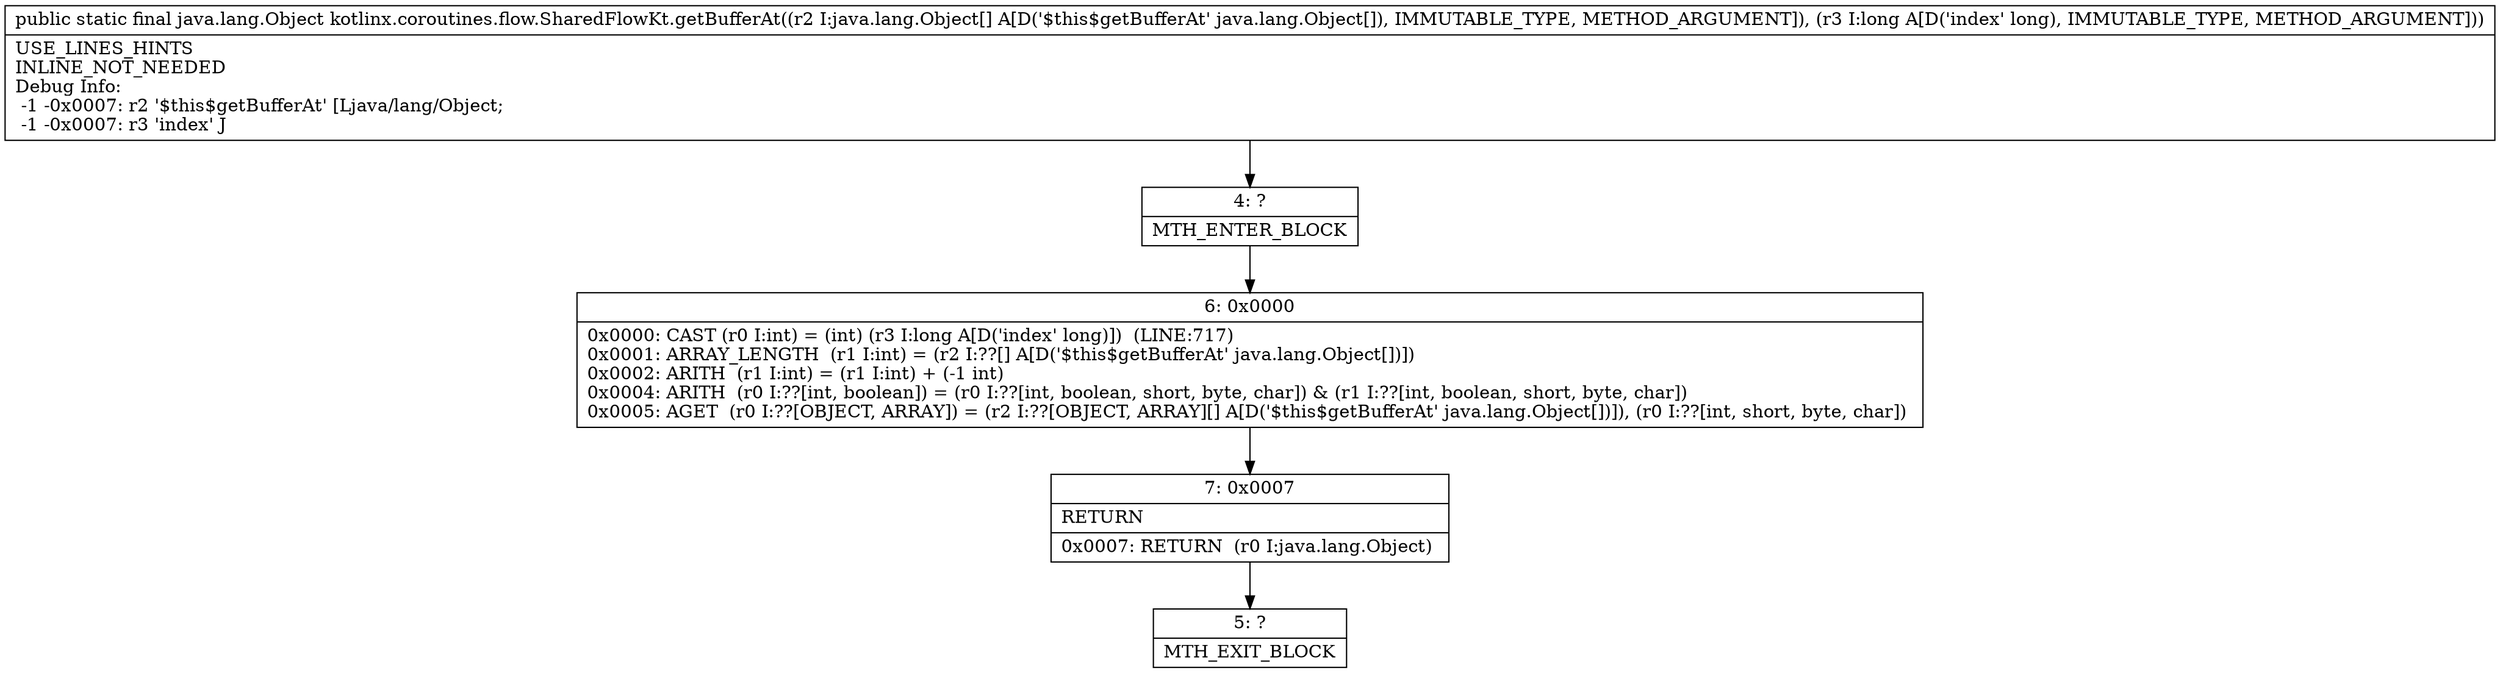 digraph "CFG forkotlinx.coroutines.flow.SharedFlowKt.getBufferAt([Ljava\/lang\/Object;J)Ljava\/lang\/Object;" {
Node_4 [shape=record,label="{4\:\ ?|MTH_ENTER_BLOCK\l}"];
Node_6 [shape=record,label="{6\:\ 0x0000|0x0000: CAST (r0 I:int) = (int) (r3 I:long A[D('index' long)])  (LINE:717)\l0x0001: ARRAY_LENGTH  (r1 I:int) = (r2 I:??[] A[D('$this$getBufferAt' java.lang.Object[])]) \l0x0002: ARITH  (r1 I:int) = (r1 I:int) + (\-1 int) \l0x0004: ARITH  (r0 I:??[int, boolean]) = (r0 I:??[int, boolean, short, byte, char]) & (r1 I:??[int, boolean, short, byte, char]) \l0x0005: AGET  (r0 I:??[OBJECT, ARRAY]) = (r2 I:??[OBJECT, ARRAY][] A[D('$this$getBufferAt' java.lang.Object[])]), (r0 I:??[int, short, byte, char]) \l}"];
Node_7 [shape=record,label="{7\:\ 0x0007|RETURN\l|0x0007: RETURN  (r0 I:java.lang.Object) \l}"];
Node_5 [shape=record,label="{5\:\ ?|MTH_EXIT_BLOCK\l}"];
MethodNode[shape=record,label="{public static final java.lang.Object kotlinx.coroutines.flow.SharedFlowKt.getBufferAt((r2 I:java.lang.Object[] A[D('$this$getBufferAt' java.lang.Object[]), IMMUTABLE_TYPE, METHOD_ARGUMENT]), (r3 I:long A[D('index' long), IMMUTABLE_TYPE, METHOD_ARGUMENT]))  | USE_LINES_HINTS\lINLINE_NOT_NEEDED\lDebug Info:\l  \-1 \-0x0007: r2 '$this$getBufferAt' [Ljava\/lang\/Object;\l  \-1 \-0x0007: r3 'index' J\l}"];
MethodNode -> Node_4;Node_4 -> Node_6;
Node_6 -> Node_7;
Node_7 -> Node_5;
}

